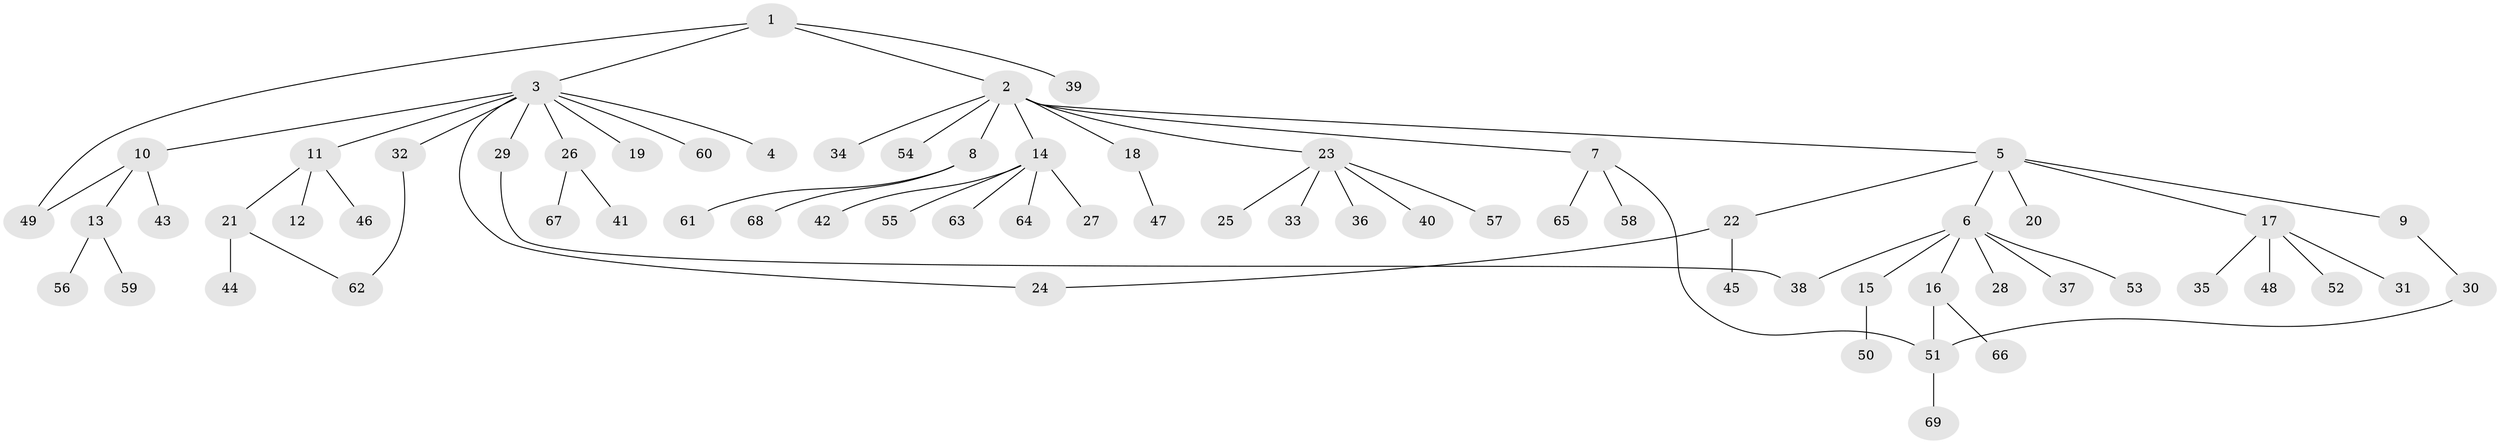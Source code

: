 // Generated by graph-tools (version 1.1) at 2025/26/03/09/25 03:26:00]
// undirected, 69 vertices, 74 edges
graph export_dot {
graph [start="1"]
  node [color=gray90,style=filled];
  1;
  2;
  3;
  4;
  5;
  6;
  7;
  8;
  9;
  10;
  11;
  12;
  13;
  14;
  15;
  16;
  17;
  18;
  19;
  20;
  21;
  22;
  23;
  24;
  25;
  26;
  27;
  28;
  29;
  30;
  31;
  32;
  33;
  34;
  35;
  36;
  37;
  38;
  39;
  40;
  41;
  42;
  43;
  44;
  45;
  46;
  47;
  48;
  49;
  50;
  51;
  52;
  53;
  54;
  55;
  56;
  57;
  58;
  59;
  60;
  61;
  62;
  63;
  64;
  65;
  66;
  67;
  68;
  69;
  1 -- 2;
  1 -- 3;
  1 -- 39;
  1 -- 49;
  2 -- 5;
  2 -- 7;
  2 -- 8;
  2 -- 14;
  2 -- 18;
  2 -- 23;
  2 -- 34;
  2 -- 54;
  3 -- 4;
  3 -- 10;
  3 -- 11;
  3 -- 19;
  3 -- 24;
  3 -- 26;
  3 -- 29;
  3 -- 32;
  3 -- 60;
  5 -- 6;
  5 -- 9;
  5 -- 17;
  5 -- 20;
  5 -- 22;
  6 -- 15;
  6 -- 16;
  6 -- 28;
  6 -- 37;
  6 -- 38;
  6 -- 53;
  7 -- 51;
  7 -- 58;
  7 -- 65;
  8 -- 61;
  8 -- 68;
  9 -- 30;
  10 -- 13;
  10 -- 43;
  10 -- 49;
  11 -- 12;
  11 -- 21;
  11 -- 46;
  13 -- 56;
  13 -- 59;
  14 -- 27;
  14 -- 42;
  14 -- 55;
  14 -- 63;
  14 -- 64;
  15 -- 50;
  16 -- 51;
  16 -- 66;
  17 -- 31;
  17 -- 35;
  17 -- 48;
  17 -- 52;
  18 -- 47;
  21 -- 44;
  21 -- 62;
  22 -- 24;
  22 -- 45;
  23 -- 25;
  23 -- 33;
  23 -- 36;
  23 -- 40;
  23 -- 57;
  26 -- 41;
  26 -- 67;
  29 -- 38;
  30 -- 51;
  32 -- 62;
  51 -- 69;
}
